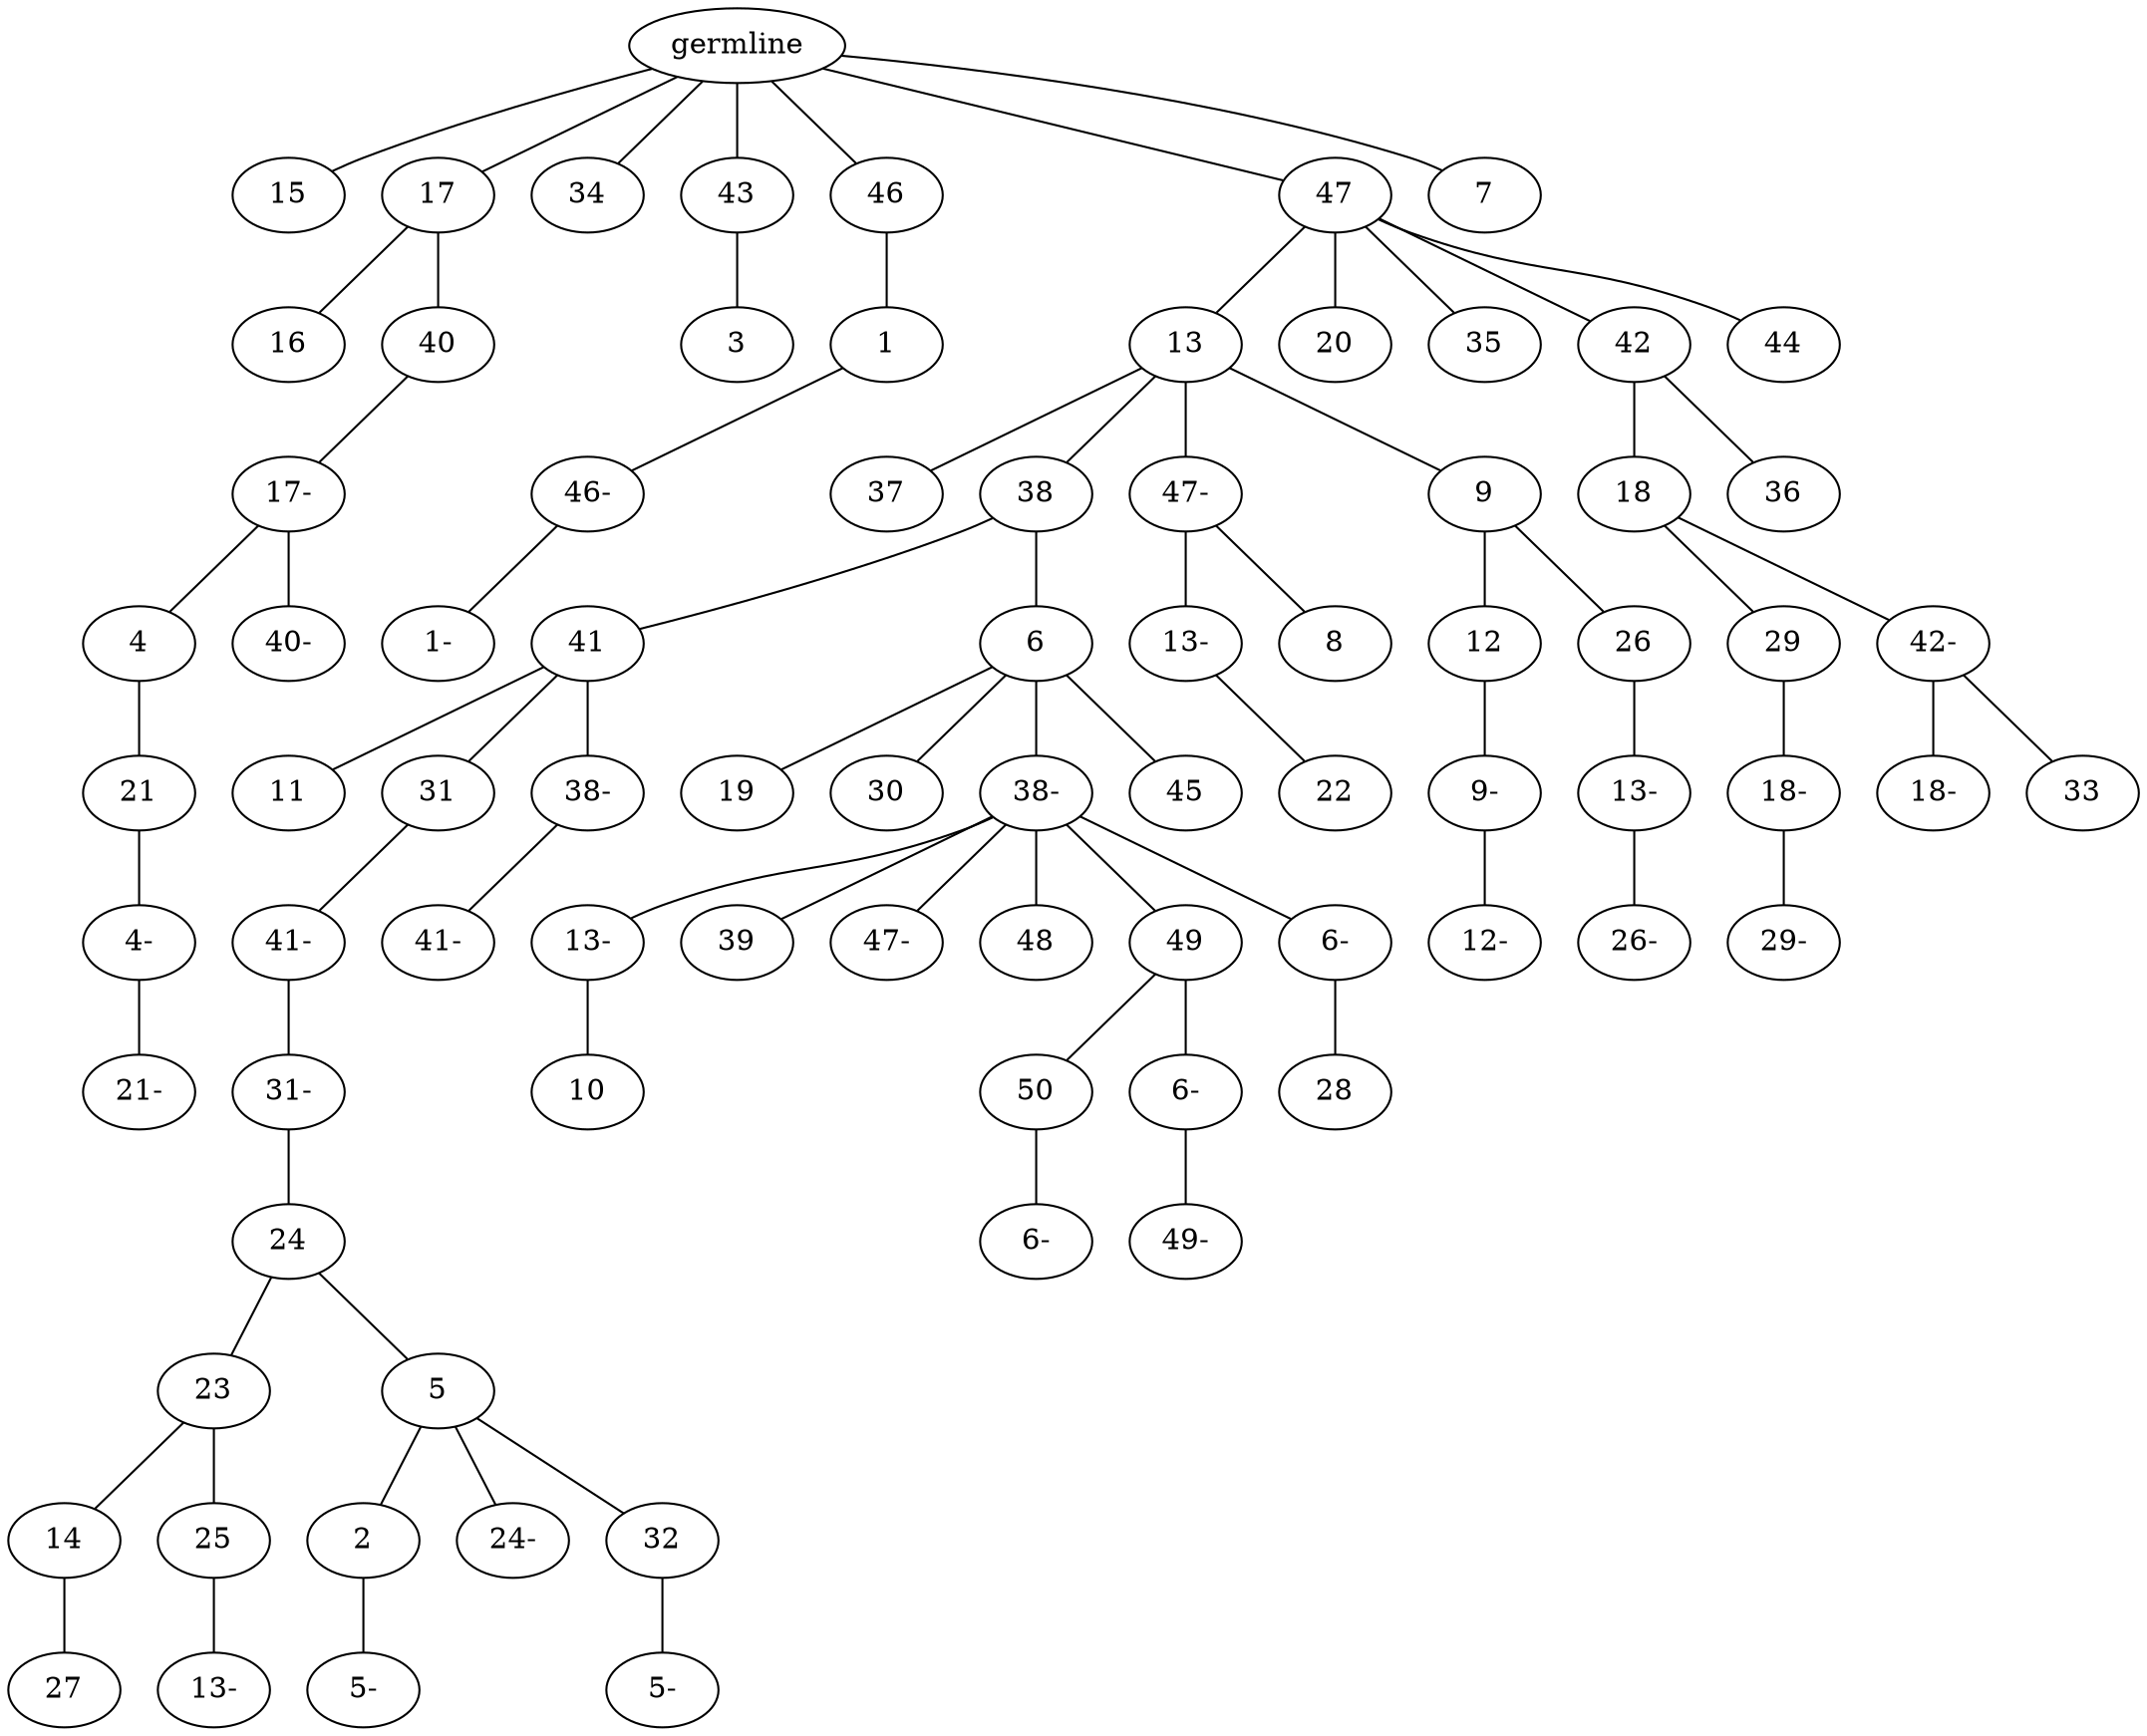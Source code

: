 graph tree {
    "139707628973168" [label="germline"];
    "139707629485168" [label="15"];
    "139707629499680" [label="17"];
    "139707629935728" [label="16"];
    "139707629934912" [label="40"];
    "139707629933520" [label="17-"];
    "139707628861040" [label="4"];
    "139707628861184" [label="21"];
    "139707629272800" [label="4-"];
    "139707629270016" [label="21-"];
    "139707629768368" [label="40-"];
    "139707629502080" [label="34"];
    "139707629933760" [label="43"];
    "139707629934720" [label="3"];
    "139707629934960" [label="46"];
    "139707629934336" [label="1"];
    "139707629272032" [label="46-"];
    "139707629269968" [label="1-"];
    "139707629765488" [label="47"];
    "139707629935536" [label="13"];
    "139707629272464" [label="37"];
    "139707629269920" [label="38"];
    "139707630065696" [label="41"];
    "139707630065360" [label="11"];
    "139707630067472" [label="31"];
    "139707629106272" [label="41-"];
    "139707629106944" [label="31-"];
    "139707629105264" [label="24"];
    "139707629108672" [label="23"];
    "139707630105984" [label="14"];
    "139707629690496" [label="27"];
    "139707629688336" [label="25"];
    "139707628164144" [label="13-"];
    "139707629107568" [label="5"];
    "139707629689536" [label="2"];
    "139707629690016" [label="5-"];
    "139707629687616" [label="24-"];
    "139707629688192" [label="32"];
    "139707629687328" [label="5-"];
    "139707630067520" [label="38-"];
    "139707629106992" [label="41-"];
    "139707630067328" [label="6"];
    "139707630067664" [label="19"];
    "139707630065888" [label="30"];
    "139707629106704" [label="38-"];
    "139707629105744" [label="13-"];
    "139707629688000" [label="10"];
    "139707629107328" [label="39"];
    "139707629109008" [label="47-"];
    "139707629106608" [label="48"];
    "139707629690352" [label="49"];
    "139707629497312" [label="50"];
    "139707629495488" [label="6-"];
    "139707629497696" [label="6-"];
    "139707629496016" [label="49-"];
    "139707629689200" [label="6-"];
    "139707629495776" [label="28"];
    "139707629105312" [label="45"];
    "139707629688288" [label="47-"];
    "139707630066080" [label="13-"];
    "139707629496400" [label="22"];
    "139707630066608" [label="8"];
    "139707629103232" [label="9"];
    "139707629495824" [label="12"];
    "139707629144240" [label="9-"];
    "139707629145584" [label="12-"];
    "139707629498320" [label="26"];
    "139707629145104" [label="13-"];
    "139707629142992" [label="26-"];
    "139707628862288" [label="20"];
    "139707629105936" [label="35"];
    "139707629078704" [label="42"];
    "139707629145296" [label="18"];
    "139707629143280" [label="29"];
    "139707629143520" [label="18-"];
    "139707629144960" [label="29-"];
    "139707629144384" [label="42-"];
    "139707629142464" [label="18-"];
    "139707629143088" [label="33"];
    "139707629145728" [label="36"];
    "139707629497264" [label="44"];
    "139707630064352" [label="7"];
    "139707628973168" -- "139707629485168";
    "139707628973168" -- "139707629499680";
    "139707628973168" -- "139707629502080";
    "139707628973168" -- "139707629933760";
    "139707628973168" -- "139707629934960";
    "139707628973168" -- "139707629765488";
    "139707628973168" -- "139707630064352";
    "139707629499680" -- "139707629935728";
    "139707629499680" -- "139707629934912";
    "139707629934912" -- "139707629933520";
    "139707629933520" -- "139707628861040";
    "139707629933520" -- "139707629768368";
    "139707628861040" -- "139707628861184";
    "139707628861184" -- "139707629272800";
    "139707629272800" -- "139707629270016";
    "139707629933760" -- "139707629934720";
    "139707629934960" -- "139707629934336";
    "139707629934336" -- "139707629272032";
    "139707629272032" -- "139707629269968";
    "139707629765488" -- "139707629935536";
    "139707629765488" -- "139707628862288";
    "139707629765488" -- "139707629105936";
    "139707629765488" -- "139707629078704";
    "139707629765488" -- "139707629497264";
    "139707629935536" -- "139707629272464";
    "139707629935536" -- "139707629269920";
    "139707629935536" -- "139707629688288";
    "139707629935536" -- "139707629103232";
    "139707629269920" -- "139707630065696";
    "139707629269920" -- "139707630067328";
    "139707630065696" -- "139707630065360";
    "139707630065696" -- "139707630067472";
    "139707630065696" -- "139707630067520";
    "139707630067472" -- "139707629106272";
    "139707629106272" -- "139707629106944";
    "139707629106944" -- "139707629105264";
    "139707629105264" -- "139707629108672";
    "139707629105264" -- "139707629107568";
    "139707629108672" -- "139707630105984";
    "139707629108672" -- "139707629688336";
    "139707630105984" -- "139707629690496";
    "139707629688336" -- "139707628164144";
    "139707629107568" -- "139707629689536";
    "139707629107568" -- "139707629687616";
    "139707629107568" -- "139707629688192";
    "139707629689536" -- "139707629690016";
    "139707629688192" -- "139707629687328";
    "139707630067520" -- "139707629106992";
    "139707630067328" -- "139707630067664";
    "139707630067328" -- "139707630065888";
    "139707630067328" -- "139707629106704";
    "139707630067328" -- "139707629105312";
    "139707629106704" -- "139707629105744";
    "139707629106704" -- "139707629107328";
    "139707629106704" -- "139707629109008";
    "139707629106704" -- "139707629106608";
    "139707629106704" -- "139707629690352";
    "139707629106704" -- "139707629689200";
    "139707629105744" -- "139707629688000";
    "139707629690352" -- "139707629497312";
    "139707629690352" -- "139707629497696";
    "139707629497312" -- "139707629495488";
    "139707629497696" -- "139707629496016";
    "139707629689200" -- "139707629495776";
    "139707629688288" -- "139707630066080";
    "139707629688288" -- "139707630066608";
    "139707630066080" -- "139707629496400";
    "139707629103232" -- "139707629495824";
    "139707629103232" -- "139707629498320";
    "139707629495824" -- "139707629144240";
    "139707629144240" -- "139707629145584";
    "139707629498320" -- "139707629145104";
    "139707629145104" -- "139707629142992";
    "139707629078704" -- "139707629145296";
    "139707629078704" -- "139707629145728";
    "139707629145296" -- "139707629143280";
    "139707629145296" -- "139707629144384";
    "139707629143280" -- "139707629143520";
    "139707629143520" -- "139707629144960";
    "139707629144384" -- "139707629142464";
    "139707629144384" -- "139707629143088";
}
